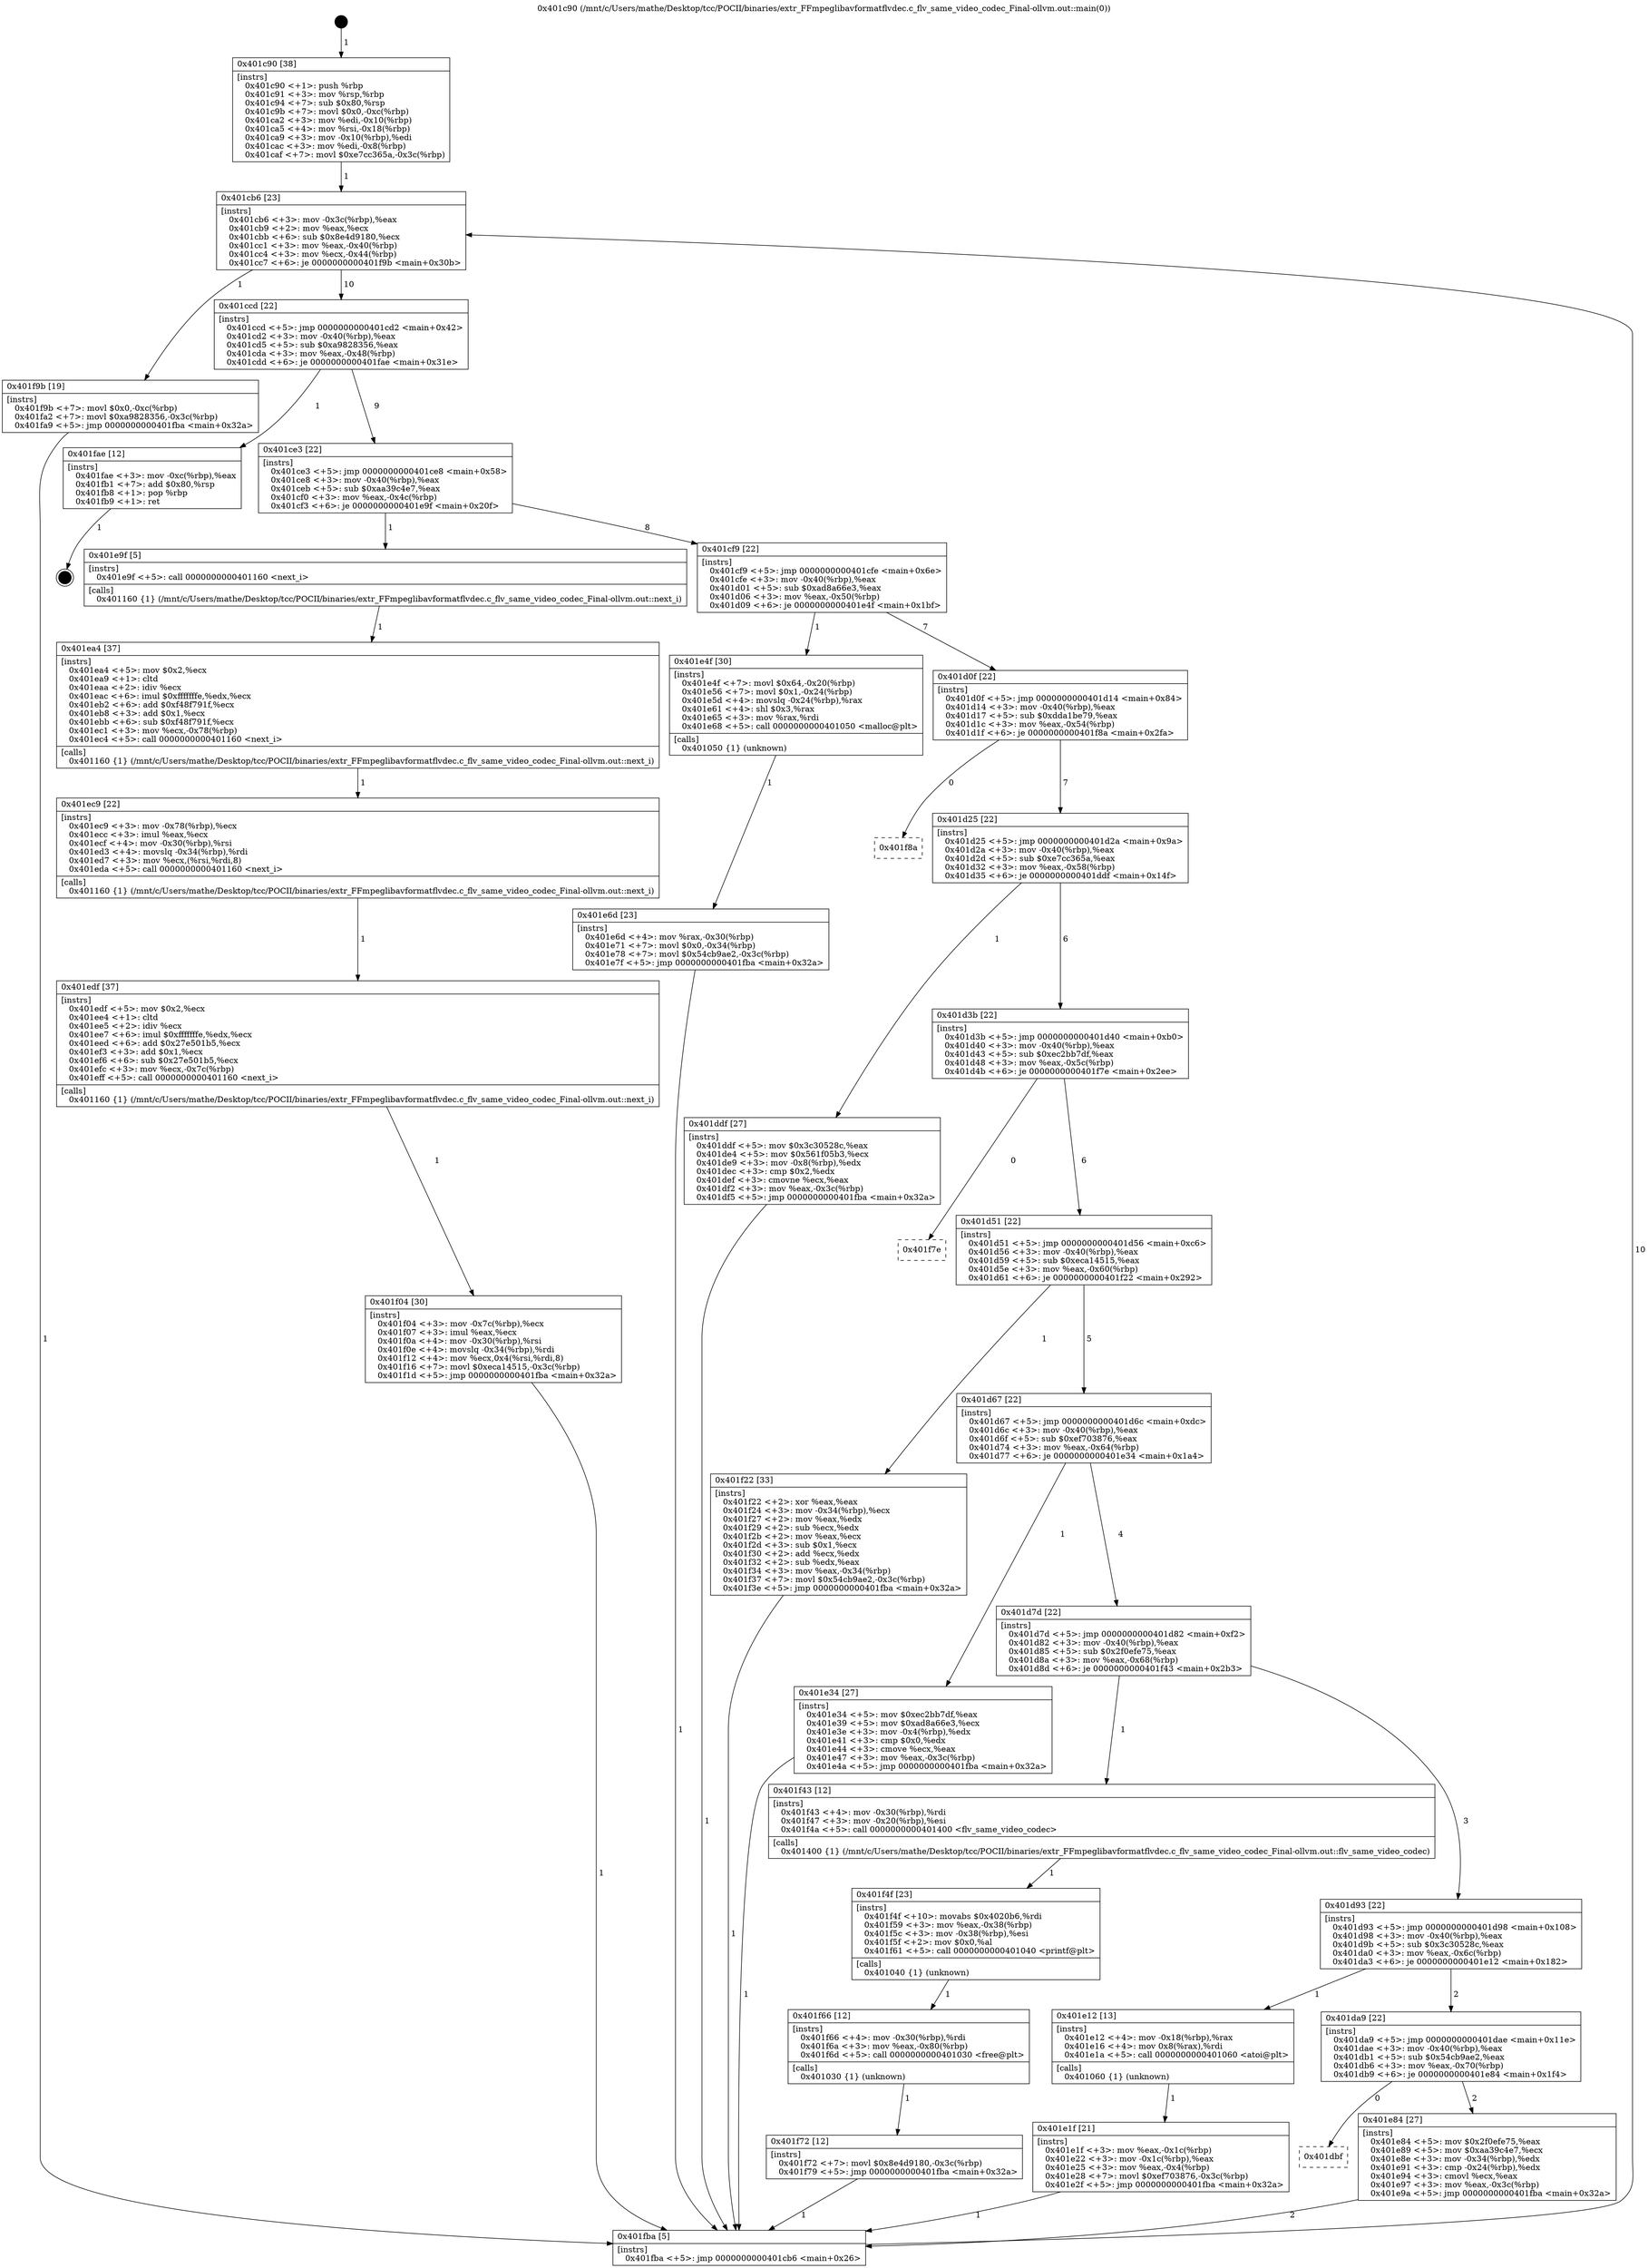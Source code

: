 digraph "0x401c90" {
  label = "0x401c90 (/mnt/c/Users/mathe/Desktop/tcc/POCII/binaries/extr_FFmpeglibavformatflvdec.c_flv_same_video_codec_Final-ollvm.out::main(0))"
  labelloc = "t"
  node[shape=record]

  Entry [label="",width=0.3,height=0.3,shape=circle,fillcolor=black,style=filled]
  "0x401cb6" [label="{
     0x401cb6 [23]\l
     | [instrs]\l
     &nbsp;&nbsp;0x401cb6 \<+3\>: mov -0x3c(%rbp),%eax\l
     &nbsp;&nbsp;0x401cb9 \<+2\>: mov %eax,%ecx\l
     &nbsp;&nbsp;0x401cbb \<+6\>: sub $0x8e4d9180,%ecx\l
     &nbsp;&nbsp;0x401cc1 \<+3\>: mov %eax,-0x40(%rbp)\l
     &nbsp;&nbsp;0x401cc4 \<+3\>: mov %ecx,-0x44(%rbp)\l
     &nbsp;&nbsp;0x401cc7 \<+6\>: je 0000000000401f9b \<main+0x30b\>\l
  }"]
  "0x401f9b" [label="{
     0x401f9b [19]\l
     | [instrs]\l
     &nbsp;&nbsp;0x401f9b \<+7\>: movl $0x0,-0xc(%rbp)\l
     &nbsp;&nbsp;0x401fa2 \<+7\>: movl $0xa9828356,-0x3c(%rbp)\l
     &nbsp;&nbsp;0x401fa9 \<+5\>: jmp 0000000000401fba \<main+0x32a\>\l
  }"]
  "0x401ccd" [label="{
     0x401ccd [22]\l
     | [instrs]\l
     &nbsp;&nbsp;0x401ccd \<+5\>: jmp 0000000000401cd2 \<main+0x42\>\l
     &nbsp;&nbsp;0x401cd2 \<+3\>: mov -0x40(%rbp),%eax\l
     &nbsp;&nbsp;0x401cd5 \<+5\>: sub $0xa9828356,%eax\l
     &nbsp;&nbsp;0x401cda \<+3\>: mov %eax,-0x48(%rbp)\l
     &nbsp;&nbsp;0x401cdd \<+6\>: je 0000000000401fae \<main+0x31e\>\l
  }"]
  Exit [label="",width=0.3,height=0.3,shape=circle,fillcolor=black,style=filled,peripheries=2]
  "0x401fae" [label="{
     0x401fae [12]\l
     | [instrs]\l
     &nbsp;&nbsp;0x401fae \<+3\>: mov -0xc(%rbp),%eax\l
     &nbsp;&nbsp;0x401fb1 \<+7\>: add $0x80,%rsp\l
     &nbsp;&nbsp;0x401fb8 \<+1\>: pop %rbp\l
     &nbsp;&nbsp;0x401fb9 \<+1\>: ret\l
  }"]
  "0x401ce3" [label="{
     0x401ce3 [22]\l
     | [instrs]\l
     &nbsp;&nbsp;0x401ce3 \<+5\>: jmp 0000000000401ce8 \<main+0x58\>\l
     &nbsp;&nbsp;0x401ce8 \<+3\>: mov -0x40(%rbp),%eax\l
     &nbsp;&nbsp;0x401ceb \<+5\>: sub $0xaa39c4e7,%eax\l
     &nbsp;&nbsp;0x401cf0 \<+3\>: mov %eax,-0x4c(%rbp)\l
     &nbsp;&nbsp;0x401cf3 \<+6\>: je 0000000000401e9f \<main+0x20f\>\l
  }"]
  "0x401f72" [label="{
     0x401f72 [12]\l
     | [instrs]\l
     &nbsp;&nbsp;0x401f72 \<+7\>: movl $0x8e4d9180,-0x3c(%rbp)\l
     &nbsp;&nbsp;0x401f79 \<+5\>: jmp 0000000000401fba \<main+0x32a\>\l
  }"]
  "0x401e9f" [label="{
     0x401e9f [5]\l
     | [instrs]\l
     &nbsp;&nbsp;0x401e9f \<+5\>: call 0000000000401160 \<next_i\>\l
     | [calls]\l
     &nbsp;&nbsp;0x401160 \{1\} (/mnt/c/Users/mathe/Desktop/tcc/POCII/binaries/extr_FFmpeglibavformatflvdec.c_flv_same_video_codec_Final-ollvm.out::next_i)\l
  }"]
  "0x401cf9" [label="{
     0x401cf9 [22]\l
     | [instrs]\l
     &nbsp;&nbsp;0x401cf9 \<+5\>: jmp 0000000000401cfe \<main+0x6e\>\l
     &nbsp;&nbsp;0x401cfe \<+3\>: mov -0x40(%rbp),%eax\l
     &nbsp;&nbsp;0x401d01 \<+5\>: sub $0xad8a66e3,%eax\l
     &nbsp;&nbsp;0x401d06 \<+3\>: mov %eax,-0x50(%rbp)\l
     &nbsp;&nbsp;0x401d09 \<+6\>: je 0000000000401e4f \<main+0x1bf\>\l
  }"]
  "0x401f66" [label="{
     0x401f66 [12]\l
     | [instrs]\l
     &nbsp;&nbsp;0x401f66 \<+4\>: mov -0x30(%rbp),%rdi\l
     &nbsp;&nbsp;0x401f6a \<+3\>: mov %eax,-0x80(%rbp)\l
     &nbsp;&nbsp;0x401f6d \<+5\>: call 0000000000401030 \<free@plt\>\l
     | [calls]\l
     &nbsp;&nbsp;0x401030 \{1\} (unknown)\l
  }"]
  "0x401e4f" [label="{
     0x401e4f [30]\l
     | [instrs]\l
     &nbsp;&nbsp;0x401e4f \<+7\>: movl $0x64,-0x20(%rbp)\l
     &nbsp;&nbsp;0x401e56 \<+7\>: movl $0x1,-0x24(%rbp)\l
     &nbsp;&nbsp;0x401e5d \<+4\>: movslq -0x24(%rbp),%rax\l
     &nbsp;&nbsp;0x401e61 \<+4\>: shl $0x3,%rax\l
     &nbsp;&nbsp;0x401e65 \<+3\>: mov %rax,%rdi\l
     &nbsp;&nbsp;0x401e68 \<+5\>: call 0000000000401050 \<malloc@plt\>\l
     | [calls]\l
     &nbsp;&nbsp;0x401050 \{1\} (unknown)\l
  }"]
  "0x401d0f" [label="{
     0x401d0f [22]\l
     | [instrs]\l
     &nbsp;&nbsp;0x401d0f \<+5\>: jmp 0000000000401d14 \<main+0x84\>\l
     &nbsp;&nbsp;0x401d14 \<+3\>: mov -0x40(%rbp),%eax\l
     &nbsp;&nbsp;0x401d17 \<+5\>: sub $0xdda1be79,%eax\l
     &nbsp;&nbsp;0x401d1c \<+3\>: mov %eax,-0x54(%rbp)\l
     &nbsp;&nbsp;0x401d1f \<+6\>: je 0000000000401f8a \<main+0x2fa\>\l
  }"]
  "0x401f4f" [label="{
     0x401f4f [23]\l
     | [instrs]\l
     &nbsp;&nbsp;0x401f4f \<+10\>: movabs $0x4020b6,%rdi\l
     &nbsp;&nbsp;0x401f59 \<+3\>: mov %eax,-0x38(%rbp)\l
     &nbsp;&nbsp;0x401f5c \<+3\>: mov -0x38(%rbp),%esi\l
     &nbsp;&nbsp;0x401f5f \<+2\>: mov $0x0,%al\l
     &nbsp;&nbsp;0x401f61 \<+5\>: call 0000000000401040 \<printf@plt\>\l
     | [calls]\l
     &nbsp;&nbsp;0x401040 \{1\} (unknown)\l
  }"]
  "0x401f8a" [label="{
     0x401f8a\l
  }", style=dashed]
  "0x401d25" [label="{
     0x401d25 [22]\l
     | [instrs]\l
     &nbsp;&nbsp;0x401d25 \<+5\>: jmp 0000000000401d2a \<main+0x9a\>\l
     &nbsp;&nbsp;0x401d2a \<+3\>: mov -0x40(%rbp),%eax\l
     &nbsp;&nbsp;0x401d2d \<+5\>: sub $0xe7cc365a,%eax\l
     &nbsp;&nbsp;0x401d32 \<+3\>: mov %eax,-0x58(%rbp)\l
     &nbsp;&nbsp;0x401d35 \<+6\>: je 0000000000401ddf \<main+0x14f\>\l
  }"]
  "0x401f04" [label="{
     0x401f04 [30]\l
     | [instrs]\l
     &nbsp;&nbsp;0x401f04 \<+3\>: mov -0x7c(%rbp),%ecx\l
     &nbsp;&nbsp;0x401f07 \<+3\>: imul %eax,%ecx\l
     &nbsp;&nbsp;0x401f0a \<+4\>: mov -0x30(%rbp),%rsi\l
     &nbsp;&nbsp;0x401f0e \<+4\>: movslq -0x34(%rbp),%rdi\l
     &nbsp;&nbsp;0x401f12 \<+4\>: mov %ecx,0x4(%rsi,%rdi,8)\l
     &nbsp;&nbsp;0x401f16 \<+7\>: movl $0xeca14515,-0x3c(%rbp)\l
     &nbsp;&nbsp;0x401f1d \<+5\>: jmp 0000000000401fba \<main+0x32a\>\l
  }"]
  "0x401ddf" [label="{
     0x401ddf [27]\l
     | [instrs]\l
     &nbsp;&nbsp;0x401ddf \<+5\>: mov $0x3c30528c,%eax\l
     &nbsp;&nbsp;0x401de4 \<+5\>: mov $0x561f05b3,%ecx\l
     &nbsp;&nbsp;0x401de9 \<+3\>: mov -0x8(%rbp),%edx\l
     &nbsp;&nbsp;0x401dec \<+3\>: cmp $0x2,%edx\l
     &nbsp;&nbsp;0x401def \<+3\>: cmovne %ecx,%eax\l
     &nbsp;&nbsp;0x401df2 \<+3\>: mov %eax,-0x3c(%rbp)\l
     &nbsp;&nbsp;0x401df5 \<+5\>: jmp 0000000000401fba \<main+0x32a\>\l
  }"]
  "0x401d3b" [label="{
     0x401d3b [22]\l
     | [instrs]\l
     &nbsp;&nbsp;0x401d3b \<+5\>: jmp 0000000000401d40 \<main+0xb0\>\l
     &nbsp;&nbsp;0x401d40 \<+3\>: mov -0x40(%rbp),%eax\l
     &nbsp;&nbsp;0x401d43 \<+5\>: sub $0xec2bb7df,%eax\l
     &nbsp;&nbsp;0x401d48 \<+3\>: mov %eax,-0x5c(%rbp)\l
     &nbsp;&nbsp;0x401d4b \<+6\>: je 0000000000401f7e \<main+0x2ee\>\l
  }"]
  "0x401fba" [label="{
     0x401fba [5]\l
     | [instrs]\l
     &nbsp;&nbsp;0x401fba \<+5\>: jmp 0000000000401cb6 \<main+0x26\>\l
  }"]
  "0x401c90" [label="{
     0x401c90 [38]\l
     | [instrs]\l
     &nbsp;&nbsp;0x401c90 \<+1\>: push %rbp\l
     &nbsp;&nbsp;0x401c91 \<+3\>: mov %rsp,%rbp\l
     &nbsp;&nbsp;0x401c94 \<+7\>: sub $0x80,%rsp\l
     &nbsp;&nbsp;0x401c9b \<+7\>: movl $0x0,-0xc(%rbp)\l
     &nbsp;&nbsp;0x401ca2 \<+3\>: mov %edi,-0x10(%rbp)\l
     &nbsp;&nbsp;0x401ca5 \<+4\>: mov %rsi,-0x18(%rbp)\l
     &nbsp;&nbsp;0x401ca9 \<+3\>: mov -0x10(%rbp),%edi\l
     &nbsp;&nbsp;0x401cac \<+3\>: mov %edi,-0x8(%rbp)\l
     &nbsp;&nbsp;0x401caf \<+7\>: movl $0xe7cc365a,-0x3c(%rbp)\l
  }"]
  "0x401edf" [label="{
     0x401edf [37]\l
     | [instrs]\l
     &nbsp;&nbsp;0x401edf \<+5\>: mov $0x2,%ecx\l
     &nbsp;&nbsp;0x401ee4 \<+1\>: cltd\l
     &nbsp;&nbsp;0x401ee5 \<+2\>: idiv %ecx\l
     &nbsp;&nbsp;0x401ee7 \<+6\>: imul $0xfffffffe,%edx,%ecx\l
     &nbsp;&nbsp;0x401eed \<+6\>: add $0x27e501b5,%ecx\l
     &nbsp;&nbsp;0x401ef3 \<+3\>: add $0x1,%ecx\l
     &nbsp;&nbsp;0x401ef6 \<+6\>: sub $0x27e501b5,%ecx\l
     &nbsp;&nbsp;0x401efc \<+3\>: mov %ecx,-0x7c(%rbp)\l
     &nbsp;&nbsp;0x401eff \<+5\>: call 0000000000401160 \<next_i\>\l
     | [calls]\l
     &nbsp;&nbsp;0x401160 \{1\} (/mnt/c/Users/mathe/Desktop/tcc/POCII/binaries/extr_FFmpeglibavformatflvdec.c_flv_same_video_codec_Final-ollvm.out::next_i)\l
  }"]
  "0x401f7e" [label="{
     0x401f7e\l
  }", style=dashed]
  "0x401d51" [label="{
     0x401d51 [22]\l
     | [instrs]\l
     &nbsp;&nbsp;0x401d51 \<+5\>: jmp 0000000000401d56 \<main+0xc6\>\l
     &nbsp;&nbsp;0x401d56 \<+3\>: mov -0x40(%rbp),%eax\l
     &nbsp;&nbsp;0x401d59 \<+5\>: sub $0xeca14515,%eax\l
     &nbsp;&nbsp;0x401d5e \<+3\>: mov %eax,-0x60(%rbp)\l
     &nbsp;&nbsp;0x401d61 \<+6\>: je 0000000000401f22 \<main+0x292\>\l
  }"]
  "0x401ec9" [label="{
     0x401ec9 [22]\l
     | [instrs]\l
     &nbsp;&nbsp;0x401ec9 \<+3\>: mov -0x78(%rbp),%ecx\l
     &nbsp;&nbsp;0x401ecc \<+3\>: imul %eax,%ecx\l
     &nbsp;&nbsp;0x401ecf \<+4\>: mov -0x30(%rbp),%rsi\l
     &nbsp;&nbsp;0x401ed3 \<+4\>: movslq -0x34(%rbp),%rdi\l
     &nbsp;&nbsp;0x401ed7 \<+3\>: mov %ecx,(%rsi,%rdi,8)\l
     &nbsp;&nbsp;0x401eda \<+5\>: call 0000000000401160 \<next_i\>\l
     | [calls]\l
     &nbsp;&nbsp;0x401160 \{1\} (/mnt/c/Users/mathe/Desktop/tcc/POCII/binaries/extr_FFmpeglibavformatflvdec.c_flv_same_video_codec_Final-ollvm.out::next_i)\l
  }"]
  "0x401f22" [label="{
     0x401f22 [33]\l
     | [instrs]\l
     &nbsp;&nbsp;0x401f22 \<+2\>: xor %eax,%eax\l
     &nbsp;&nbsp;0x401f24 \<+3\>: mov -0x34(%rbp),%ecx\l
     &nbsp;&nbsp;0x401f27 \<+2\>: mov %eax,%edx\l
     &nbsp;&nbsp;0x401f29 \<+2\>: sub %ecx,%edx\l
     &nbsp;&nbsp;0x401f2b \<+2\>: mov %eax,%ecx\l
     &nbsp;&nbsp;0x401f2d \<+3\>: sub $0x1,%ecx\l
     &nbsp;&nbsp;0x401f30 \<+2\>: add %ecx,%edx\l
     &nbsp;&nbsp;0x401f32 \<+2\>: sub %edx,%eax\l
     &nbsp;&nbsp;0x401f34 \<+3\>: mov %eax,-0x34(%rbp)\l
     &nbsp;&nbsp;0x401f37 \<+7\>: movl $0x54cb9ae2,-0x3c(%rbp)\l
     &nbsp;&nbsp;0x401f3e \<+5\>: jmp 0000000000401fba \<main+0x32a\>\l
  }"]
  "0x401d67" [label="{
     0x401d67 [22]\l
     | [instrs]\l
     &nbsp;&nbsp;0x401d67 \<+5\>: jmp 0000000000401d6c \<main+0xdc\>\l
     &nbsp;&nbsp;0x401d6c \<+3\>: mov -0x40(%rbp),%eax\l
     &nbsp;&nbsp;0x401d6f \<+5\>: sub $0xef703876,%eax\l
     &nbsp;&nbsp;0x401d74 \<+3\>: mov %eax,-0x64(%rbp)\l
     &nbsp;&nbsp;0x401d77 \<+6\>: je 0000000000401e34 \<main+0x1a4\>\l
  }"]
  "0x401ea4" [label="{
     0x401ea4 [37]\l
     | [instrs]\l
     &nbsp;&nbsp;0x401ea4 \<+5\>: mov $0x2,%ecx\l
     &nbsp;&nbsp;0x401ea9 \<+1\>: cltd\l
     &nbsp;&nbsp;0x401eaa \<+2\>: idiv %ecx\l
     &nbsp;&nbsp;0x401eac \<+6\>: imul $0xfffffffe,%edx,%ecx\l
     &nbsp;&nbsp;0x401eb2 \<+6\>: add $0xf48f791f,%ecx\l
     &nbsp;&nbsp;0x401eb8 \<+3\>: add $0x1,%ecx\l
     &nbsp;&nbsp;0x401ebb \<+6\>: sub $0xf48f791f,%ecx\l
     &nbsp;&nbsp;0x401ec1 \<+3\>: mov %ecx,-0x78(%rbp)\l
     &nbsp;&nbsp;0x401ec4 \<+5\>: call 0000000000401160 \<next_i\>\l
     | [calls]\l
     &nbsp;&nbsp;0x401160 \{1\} (/mnt/c/Users/mathe/Desktop/tcc/POCII/binaries/extr_FFmpeglibavformatflvdec.c_flv_same_video_codec_Final-ollvm.out::next_i)\l
  }"]
  "0x401e34" [label="{
     0x401e34 [27]\l
     | [instrs]\l
     &nbsp;&nbsp;0x401e34 \<+5\>: mov $0xec2bb7df,%eax\l
     &nbsp;&nbsp;0x401e39 \<+5\>: mov $0xad8a66e3,%ecx\l
     &nbsp;&nbsp;0x401e3e \<+3\>: mov -0x4(%rbp),%edx\l
     &nbsp;&nbsp;0x401e41 \<+3\>: cmp $0x0,%edx\l
     &nbsp;&nbsp;0x401e44 \<+3\>: cmove %ecx,%eax\l
     &nbsp;&nbsp;0x401e47 \<+3\>: mov %eax,-0x3c(%rbp)\l
     &nbsp;&nbsp;0x401e4a \<+5\>: jmp 0000000000401fba \<main+0x32a\>\l
  }"]
  "0x401d7d" [label="{
     0x401d7d [22]\l
     | [instrs]\l
     &nbsp;&nbsp;0x401d7d \<+5\>: jmp 0000000000401d82 \<main+0xf2\>\l
     &nbsp;&nbsp;0x401d82 \<+3\>: mov -0x40(%rbp),%eax\l
     &nbsp;&nbsp;0x401d85 \<+5\>: sub $0x2f0efe75,%eax\l
     &nbsp;&nbsp;0x401d8a \<+3\>: mov %eax,-0x68(%rbp)\l
     &nbsp;&nbsp;0x401d8d \<+6\>: je 0000000000401f43 \<main+0x2b3\>\l
  }"]
  "0x401dbf" [label="{
     0x401dbf\l
  }", style=dashed]
  "0x401f43" [label="{
     0x401f43 [12]\l
     | [instrs]\l
     &nbsp;&nbsp;0x401f43 \<+4\>: mov -0x30(%rbp),%rdi\l
     &nbsp;&nbsp;0x401f47 \<+3\>: mov -0x20(%rbp),%esi\l
     &nbsp;&nbsp;0x401f4a \<+5\>: call 0000000000401400 \<flv_same_video_codec\>\l
     | [calls]\l
     &nbsp;&nbsp;0x401400 \{1\} (/mnt/c/Users/mathe/Desktop/tcc/POCII/binaries/extr_FFmpeglibavformatflvdec.c_flv_same_video_codec_Final-ollvm.out::flv_same_video_codec)\l
  }"]
  "0x401d93" [label="{
     0x401d93 [22]\l
     | [instrs]\l
     &nbsp;&nbsp;0x401d93 \<+5\>: jmp 0000000000401d98 \<main+0x108\>\l
     &nbsp;&nbsp;0x401d98 \<+3\>: mov -0x40(%rbp),%eax\l
     &nbsp;&nbsp;0x401d9b \<+5\>: sub $0x3c30528c,%eax\l
     &nbsp;&nbsp;0x401da0 \<+3\>: mov %eax,-0x6c(%rbp)\l
     &nbsp;&nbsp;0x401da3 \<+6\>: je 0000000000401e12 \<main+0x182\>\l
  }"]
  "0x401e84" [label="{
     0x401e84 [27]\l
     | [instrs]\l
     &nbsp;&nbsp;0x401e84 \<+5\>: mov $0x2f0efe75,%eax\l
     &nbsp;&nbsp;0x401e89 \<+5\>: mov $0xaa39c4e7,%ecx\l
     &nbsp;&nbsp;0x401e8e \<+3\>: mov -0x34(%rbp),%edx\l
     &nbsp;&nbsp;0x401e91 \<+3\>: cmp -0x24(%rbp),%edx\l
     &nbsp;&nbsp;0x401e94 \<+3\>: cmovl %ecx,%eax\l
     &nbsp;&nbsp;0x401e97 \<+3\>: mov %eax,-0x3c(%rbp)\l
     &nbsp;&nbsp;0x401e9a \<+5\>: jmp 0000000000401fba \<main+0x32a\>\l
  }"]
  "0x401e12" [label="{
     0x401e12 [13]\l
     | [instrs]\l
     &nbsp;&nbsp;0x401e12 \<+4\>: mov -0x18(%rbp),%rax\l
     &nbsp;&nbsp;0x401e16 \<+4\>: mov 0x8(%rax),%rdi\l
     &nbsp;&nbsp;0x401e1a \<+5\>: call 0000000000401060 \<atoi@plt\>\l
     | [calls]\l
     &nbsp;&nbsp;0x401060 \{1\} (unknown)\l
  }"]
  "0x401da9" [label="{
     0x401da9 [22]\l
     | [instrs]\l
     &nbsp;&nbsp;0x401da9 \<+5\>: jmp 0000000000401dae \<main+0x11e\>\l
     &nbsp;&nbsp;0x401dae \<+3\>: mov -0x40(%rbp),%eax\l
     &nbsp;&nbsp;0x401db1 \<+5\>: sub $0x54cb9ae2,%eax\l
     &nbsp;&nbsp;0x401db6 \<+3\>: mov %eax,-0x70(%rbp)\l
     &nbsp;&nbsp;0x401db9 \<+6\>: je 0000000000401e84 \<main+0x1f4\>\l
  }"]
  "0x401e1f" [label="{
     0x401e1f [21]\l
     | [instrs]\l
     &nbsp;&nbsp;0x401e1f \<+3\>: mov %eax,-0x1c(%rbp)\l
     &nbsp;&nbsp;0x401e22 \<+3\>: mov -0x1c(%rbp),%eax\l
     &nbsp;&nbsp;0x401e25 \<+3\>: mov %eax,-0x4(%rbp)\l
     &nbsp;&nbsp;0x401e28 \<+7\>: movl $0xef703876,-0x3c(%rbp)\l
     &nbsp;&nbsp;0x401e2f \<+5\>: jmp 0000000000401fba \<main+0x32a\>\l
  }"]
  "0x401e6d" [label="{
     0x401e6d [23]\l
     | [instrs]\l
     &nbsp;&nbsp;0x401e6d \<+4\>: mov %rax,-0x30(%rbp)\l
     &nbsp;&nbsp;0x401e71 \<+7\>: movl $0x0,-0x34(%rbp)\l
     &nbsp;&nbsp;0x401e78 \<+7\>: movl $0x54cb9ae2,-0x3c(%rbp)\l
     &nbsp;&nbsp;0x401e7f \<+5\>: jmp 0000000000401fba \<main+0x32a\>\l
  }"]
  Entry -> "0x401c90" [label=" 1"]
  "0x401cb6" -> "0x401f9b" [label=" 1"]
  "0x401cb6" -> "0x401ccd" [label=" 10"]
  "0x401fae" -> Exit [label=" 1"]
  "0x401ccd" -> "0x401fae" [label=" 1"]
  "0x401ccd" -> "0x401ce3" [label=" 9"]
  "0x401f9b" -> "0x401fba" [label=" 1"]
  "0x401ce3" -> "0x401e9f" [label=" 1"]
  "0x401ce3" -> "0x401cf9" [label=" 8"]
  "0x401f72" -> "0x401fba" [label=" 1"]
  "0x401cf9" -> "0x401e4f" [label=" 1"]
  "0x401cf9" -> "0x401d0f" [label=" 7"]
  "0x401f66" -> "0x401f72" [label=" 1"]
  "0x401d0f" -> "0x401f8a" [label=" 0"]
  "0x401d0f" -> "0x401d25" [label=" 7"]
  "0x401f4f" -> "0x401f66" [label=" 1"]
  "0x401d25" -> "0x401ddf" [label=" 1"]
  "0x401d25" -> "0x401d3b" [label=" 6"]
  "0x401ddf" -> "0x401fba" [label=" 1"]
  "0x401c90" -> "0x401cb6" [label=" 1"]
  "0x401fba" -> "0x401cb6" [label=" 10"]
  "0x401f43" -> "0x401f4f" [label=" 1"]
  "0x401d3b" -> "0x401f7e" [label=" 0"]
  "0x401d3b" -> "0x401d51" [label=" 6"]
  "0x401f22" -> "0x401fba" [label=" 1"]
  "0x401d51" -> "0x401f22" [label=" 1"]
  "0x401d51" -> "0x401d67" [label=" 5"]
  "0x401f04" -> "0x401fba" [label=" 1"]
  "0x401d67" -> "0x401e34" [label=" 1"]
  "0x401d67" -> "0x401d7d" [label=" 4"]
  "0x401edf" -> "0x401f04" [label=" 1"]
  "0x401d7d" -> "0x401f43" [label=" 1"]
  "0x401d7d" -> "0x401d93" [label=" 3"]
  "0x401ec9" -> "0x401edf" [label=" 1"]
  "0x401d93" -> "0x401e12" [label=" 1"]
  "0x401d93" -> "0x401da9" [label=" 2"]
  "0x401e12" -> "0x401e1f" [label=" 1"]
  "0x401e1f" -> "0x401fba" [label=" 1"]
  "0x401e34" -> "0x401fba" [label=" 1"]
  "0x401e4f" -> "0x401e6d" [label=" 1"]
  "0x401e6d" -> "0x401fba" [label=" 1"]
  "0x401ea4" -> "0x401ec9" [label=" 1"]
  "0x401da9" -> "0x401e84" [label=" 2"]
  "0x401da9" -> "0x401dbf" [label=" 0"]
  "0x401e84" -> "0x401fba" [label=" 2"]
  "0x401e9f" -> "0x401ea4" [label=" 1"]
}
